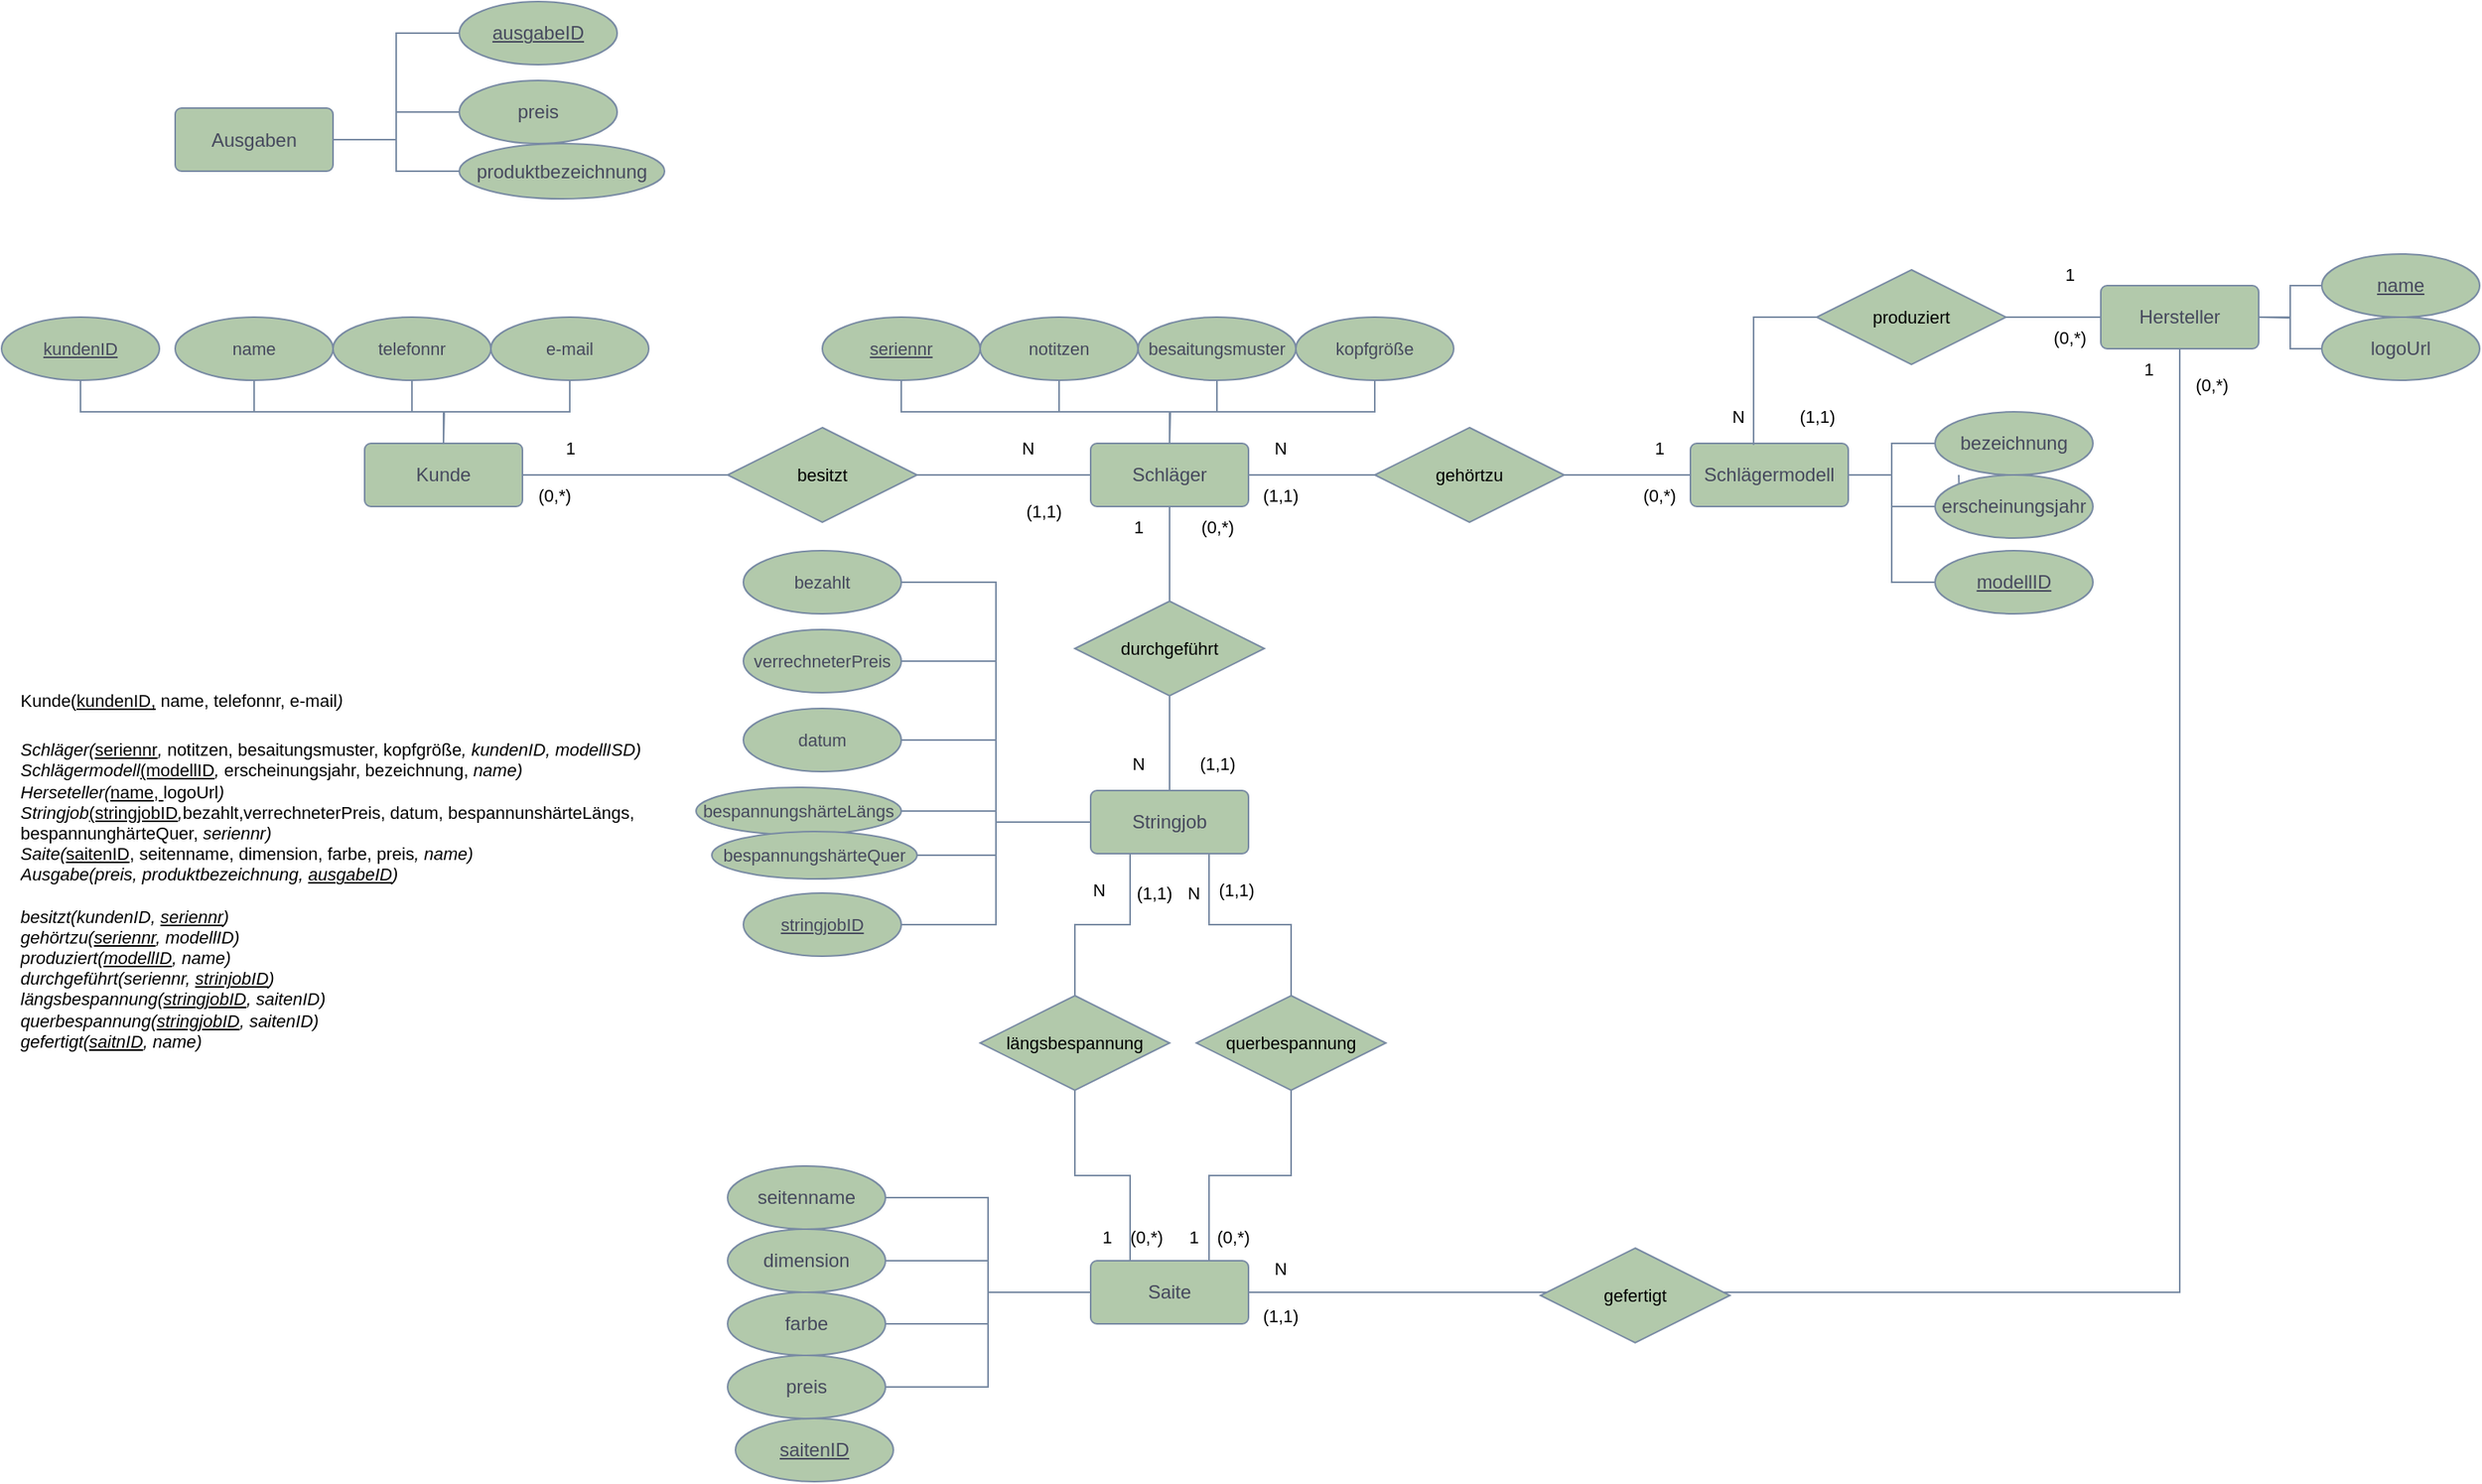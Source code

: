 <mxfile version="26.2.2">
  <diagram name="Seite-1" id="aafXIYsxlkVdfC4wsDc7">
    <mxGraphModel dx="1426" dy="852" grid="1" gridSize="10" guides="1" tooltips="1" connect="1" arrows="1" fold="1" page="1" pageScale="1" pageWidth="827" pageHeight="1169" math="0" shadow="0">
      <root>
        <mxCell id="0" />
        <mxCell id="1" parent="0" />
        <mxCell id="zdzANkUhhBX2ZsK8RlrY-1" value="Stringjob" style="rounded=1;arcSize=10;whiteSpace=wrap;html=1;align=center;labelBackgroundColor=none;fillColor=#B2C9AB;strokeColor=#788AA3;fontColor=#46495D;" parent="1" vertex="1">
          <mxGeometry x="760" y="520" width="100" height="40" as="geometry" />
        </mxCell>
        <mxCell id="zdzANkUhhBX2ZsK8RlrY-2" value="Kunde" style="rounded=1;arcSize=10;whiteSpace=wrap;html=1;align=center;labelBackgroundColor=none;fillColor=#B2C9AB;strokeColor=#788AA3;fontColor=#46495D;" parent="1" vertex="1">
          <mxGeometry x="300" y="300" width="100" height="40" as="geometry" />
        </mxCell>
        <mxCell id="gBH6NXwrJQf2316x2LNd-2" style="edgeStyle=orthogonalEdgeStyle;shape=connector;rounded=0;orthogonalLoop=1;jettySize=auto;html=1;entryX=1;entryY=0.5;entryDx=0;entryDy=0;strokeColor=#788AA3;align=center;verticalAlign=middle;fontFamily=Helvetica;fontSize=11;fontColor=default;labelBackgroundColor=none;startFill=0;endArrow=none;" parent="1" source="gBH6NXwrJQf2316x2LNd-24" target="zdzANkUhhBX2ZsK8RlrY-2" edge="1">
          <mxGeometry relative="1" as="geometry" />
        </mxCell>
        <mxCell id="gBH6NXwrJQf2316x2LNd-3" style="edgeStyle=orthogonalEdgeStyle;shape=connector;rounded=0;orthogonalLoop=1;jettySize=auto;html=1;entryX=0;entryY=0.5;entryDx=0;entryDy=0;strokeColor=#788AA3;align=center;verticalAlign=middle;fontFamily=Helvetica;fontSize=11;fontColor=default;labelBackgroundColor=none;startFill=0;endArrow=none;" parent="1" source="gBH6NXwrJQf2316x2LNd-89" target="zdzANkUhhBX2ZsK8RlrY-4" edge="1">
          <mxGeometry relative="1" as="geometry" />
        </mxCell>
        <mxCell id="zdzANkUhhBX2ZsK8RlrY-3" value="Schläger" style="rounded=1;arcSize=10;whiteSpace=wrap;html=1;align=center;labelBackgroundColor=none;fillColor=#B2C9AB;strokeColor=#788AA3;fontColor=#46495D;" parent="1" vertex="1">
          <mxGeometry x="760" y="300" width="100" height="40" as="geometry" />
        </mxCell>
        <mxCell id="gBH6NXwrJQf2316x2LNd-108" style="edgeStyle=orthogonalEdgeStyle;shape=connector;rounded=0;orthogonalLoop=1;jettySize=auto;html=1;entryX=0.5;entryY=1;entryDx=0;entryDy=0;strokeColor=#788AA3;align=center;verticalAlign=middle;fontFamily=Helvetica;fontSize=11;fontColor=default;labelBackgroundColor=none;startFill=0;endArrow=none;" parent="1" source="zdzANkUhhBX2ZsK8RlrY-6" target="zdzANkUhhBX2ZsK8RlrY-5" edge="1">
          <mxGeometry relative="1" as="geometry" />
        </mxCell>
        <mxCell id="gBH6NXwrJQf2316x2LNd-139" style="edgeStyle=orthogonalEdgeStyle;shape=connector;rounded=0;orthogonalLoop=1;jettySize=auto;html=1;exitX=0.25;exitY=0;exitDx=0;exitDy=0;entryX=0.5;entryY=1;entryDx=0;entryDy=0;strokeColor=#788AA3;align=center;verticalAlign=middle;fontFamily=Helvetica;fontSize=11;fontColor=default;labelBackgroundColor=none;startFill=0;endArrow=none;" parent="1" source="zdzANkUhhBX2ZsK8RlrY-6" target="gBH6NXwrJQf2316x2LNd-136" edge="1">
          <mxGeometry relative="1" as="geometry" />
        </mxCell>
        <mxCell id="gBH6NXwrJQf2316x2LNd-140" style="edgeStyle=orthogonalEdgeStyle;shape=connector;rounded=0;orthogonalLoop=1;jettySize=auto;html=1;exitX=0.75;exitY=0;exitDx=0;exitDy=0;entryX=0.5;entryY=1;entryDx=0;entryDy=0;strokeColor=#788AA3;align=center;verticalAlign=middle;fontFamily=Helvetica;fontSize=11;fontColor=default;labelBackgroundColor=none;startFill=0;endArrow=none;" parent="1" source="zdzANkUhhBX2ZsK8RlrY-6" target="gBH6NXwrJQf2316x2LNd-135" edge="1">
          <mxGeometry relative="1" as="geometry" />
        </mxCell>
        <mxCell id="zdzANkUhhBX2ZsK8RlrY-6" value="Saite" style="rounded=1;arcSize=10;whiteSpace=wrap;html=1;align=center;labelBackgroundColor=none;fillColor=#B2C9AB;strokeColor=#788AA3;fontColor=#46495D;" parent="1" vertex="1">
          <mxGeometry x="760" y="818" width="100" height="40" as="geometry" />
        </mxCell>
        <mxCell id="zdzANkUhhBX2ZsK8RlrY-4" value="Schlägermodell" style="rounded=1;arcSize=10;whiteSpace=wrap;html=1;align=center;labelBackgroundColor=none;fillColor=#B2C9AB;strokeColor=#788AA3;fontColor=#46495D;" parent="1" vertex="1">
          <mxGeometry x="1140" y="300" width="100" height="40" as="geometry" />
        </mxCell>
        <mxCell id="zdzANkUhhBX2ZsK8RlrY-11" value="" style="edgeStyle=orthogonalEdgeStyle;shape=connector;rounded=0;orthogonalLoop=1;jettySize=auto;html=1;entryX=0;entryY=0.5;entryDx=0;entryDy=0;strokeColor=#788AA3;align=center;verticalAlign=middle;fontFamily=Helvetica;fontSize=11;fontColor=default;labelBackgroundColor=none;startFill=0;endArrow=none;exitX=1;exitY=0.5;exitDx=0;exitDy=0;" parent="1" source="gBH6NXwrJQf2316x2LNd-91" target="zdzANkUhhBX2ZsK8RlrY-5" edge="1">
          <mxGeometry relative="1" as="geometry">
            <mxPoint x="1310" y="300" as="sourcePoint" />
            <mxPoint x="1590" y="320" as="targetPoint" />
          </mxGeometry>
        </mxCell>
        <mxCell id="zdzANkUhhBX2ZsK8RlrY-5" value="Hersteller" style="rounded=1;arcSize=10;whiteSpace=wrap;html=1;align=center;labelBackgroundColor=none;fillColor=#B2C9AB;strokeColor=#788AA3;fontColor=#46495D;shape=label;" parent="1" vertex="1">
          <mxGeometry x="1400" y="200" width="100" height="40" as="geometry" />
        </mxCell>
        <mxCell id="gBH6NXwrJQf2316x2LNd-72" style="edgeStyle=orthogonalEdgeStyle;shape=connector;rounded=0;orthogonalLoop=1;jettySize=auto;html=1;entryX=1;entryY=0.5;entryDx=0;entryDy=0;strokeColor=#788AA3;align=center;verticalAlign=middle;fontFamily=Helvetica;fontSize=11;fontColor=default;labelBackgroundColor=none;startFill=0;endArrow=none;" parent="1" source="gBH6NXwrJQf2316x2LNd-6" target="zdzANkUhhBX2ZsK8RlrY-7" edge="1">
          <mxGeometry relative="1" as="geometry" />
        </mxCell>
        <mxCell id="gBH6NXwrJQf2316x2LNd-6" value="preis" style="rounded=1;arcSize=10;whiteSpace=wrap;html=1;align=center;labelBackgroundColor=none;fillColor=#B2C9AB;strokeColor=#788AA3;fontColor=#46495D;shape=ellipse;perimeter=ellipsePerimeter;" parent="1" vertex="1">
          <mxGeometry x="360" y="70" width="100" height="40" as="geometry" />
        </mxCell>
        <mxCell id="gBH6NXwrJQf2316x2LNd-10" style="edgeStyle=orthogonalEdgeStyle;shape=connector;rounded=0;orthogonalLoop=1;jettySize=auto;html=1;entryX=0;entryY=0.5;entryDx=0;entryDy=0;strokeColor=#788AA3;align=center;verticalAlign=middle;fontFamily=Helvetica;fontSize=11;fontColor=default;labelBackgroundColor=none;startFill=0;endArrow=none;" parent="1" source="gBH6NXwrJQf2316x2LNd-8" target="zdzANkUhhBX2ZsK8RlrY-1" edge="1">
          <mxGeometry relative="1" as="geometry" />
        </mxCell>
        <mxCell id="gBH6NXwrJQf2316x2LNd-8" value="datum" style="ellipse;whiteSpace=wrap;html=1;align=center;fontFamily=Helvetica;fontSize=11;fontColor=#46495D;labelBackgroundColor=none;fillColor=#B2C9AB;strokeColor=#788AA3;" parent="1" vertex="1">
          <mxGeometry x="540" y="468" width="100" height="40" as="geometry" />
        </mxCell>
        <mxCell id="gBH6NXwrJQf2316x2LNd-75" style="edgeStyle=orthogonalEdgeStyle;shape=connector;rounded=0;orthogonalLoop=1;jettySize=auto;html=1;entryX=0;entryY=0.5;entryDx=0;entryDy=0;strokeColor=#788AA3;align=center;verticalAlign=middle;fontFamily=Helvetica;fontSize=11;fontColor=default;labelBackgroundColor=none;startFill=0;endArrow=none;" parent="1" source="gBH6NXwrJQf2316x2LNd-9" target="zdzANkUhhBX2ZsK8RlrY-1" edge="1">
          <mxGeometry relative="1" as="geometry" />
        </mxCell>
        <mxCell id="gBH6NXwrJQf2316x2LNd-9" value="bezahlt" style="ellipse;whiteSpace=wrap;html=1;align=center;fontFamily=Helvetica;fontSize=11;fontColor=#46495D;labelBackgroundColor=none;fillColor=#B2C9AB;strokeColor=#788AA3;" parent="1" vertex="1">
          <mxGeometry x="540" y="368" width="100" height="40" as="geometry" />
        </mxCell>
        <mxCell id="gBH6NXwrJQf2316x2LNd-16" style="edgeStyle=orthogonalEdgeStyle;shape=connector;rounded=0;orthogonalLoop=1;jettySize=auto;html=1;strokeColor=#788AA3;align=center;verticalAlign=middle;fontFamily=Helvetica;fontSize=11;fontColor=default;labelBackgroundColor=none;startFill=0;endArrow=none;exitX=0.5;exitY=1;exitDx=0;exitDy=0;" parent="1" source="gBH6NXwrJQf2316x2LNd-14" target="zdzANkUhhBX2ZsK8RlrY-2" edge="1">
          <mxGeometry relative="1" as="geometry" />
        </mxCell>
        <mxCell id="gBH6NXwrJQf2316x2LNd-14" value="name" style="ellipse;whiteSpace=wrap;html=1;align=center;fontFamily=Helvetica;fontSize=11;fontColor=#46495D;labelBackgroundColor=none;fillColor=#B2C9AB;strokeColor=#788AA3;" parent="1" vertex="1">
          <mxGeometry x="180" y="220" width="100" height="40" as="geometry" />
        </mxCell>
        <mxCell id="gBH6NXwrJQf2316x2LNd-20" style="edgeStyle=orthogonalEdgeStyle;shape=connector;rounded=0;orthogonalLoop=1;jettySize=auto;html=1;strokeColor=#788AA3;align=center;verticalAlign=middle;fontFamily=Helvetica;fontSize=11;fontColor=default;labelBackgroundColor=none;startFill=0;endArrow=none;" parent="1" source="gBH6NXwrJQf2316x2LNd-17" edge="1">
          <mxGeometry relative="1" as="geometry">
            <mxPoint x="350" y="300" as="targetPoint" />
          </mxGeometry>
        </mxCell>
        <mxCell id="gBH6NXwrJQf2316x2LNd-17" value="telefonnr" style="ellipse;whiteSpace=wrap;html=1;align=center;fontFamily=Helvetica;fontSize=11;fontColor=#46495D;labelBackgroundColor=none;fillColor=#B2C9AB;strokeColor=#788AA3;" parent="1" vertex="1">
          <mxGeometry x="280" y="220" width="100" height="40" as="geometry" />
        </mxCell>
        <mxCell id="gBH6NXwrJQf2316x2LNd-27" style="edgeStyle=orthogonalEdgeStyle;shape=connector;rounded=0;orthogonalLoop=1;jettySize=auto;html=1;entryX=0.5;entryY=0;entryDx=0;entryDy=0;strokeColor=#788AA3;align=center;verticalAlign=middle;fontFamily=Helvetica;fontSize=11;fontColor=default;labelBackgroundColor=none;startFill=0;endArrow=none;" parent="1" source="gBH6NXwrJQf2316x2LNd-18" target="zdzANkUhhBX2ZsK8RlrY-2" edge="1">
          <mxGeometry relative="1" as="geometry" />
        </mxCell>
        <mxCell id="gBH6NXwrJQf2316x2LNd-18" value="e-mail" style="ellipse;whiteSpace=wrap;html=1;align=center;fontFamily=Helvetica;fontSize=11;fontColor=#46495D;labelBackgroundColor=none;fillColor=#B2C9AB;strokeColor=#788AA3;" parent="1" vertex="1">
          <mxGeometry x="380" y="220" width="100" height="40" as="geometry" />
        </mxCell>
        <mxCell id="gBH6NXwrJQf2316x2LNd-26" value="" style="edgeStyle=orthogonalEdgeStyle;shape=connector;rounded=0;orthogonalLoop=1;jettySize=auto;html=1;entryX=1;entryY=0.5;entryDx=0;entryDy=0;strokeColor=#788AA3;align=center;verticalAlign=middle;fontFamily=Helvetica;fontSize=11;fontColor=default;labelBackgroundColor=none;startFill=0;endArrow=none;" parent="1" source="zdzANkUhhBX2ZsK8RlrY-3" target="gBH6NXwrJQf2316x2LNd-24" edge="1">
          <mxGeometry relative="1" as="geometry">
            <mxPoint x="900" y="320" as="sourcePoint" />
            <mxPoint x="400" y="320" as="targetPoint" />
          </mxGeometry>
        </mxCell>
        <mxCell id="gBH6NXwrJQf2316x2LNd-24" value="besitzt" style="shape=rhombus;perimeter=rhombusPerimeter;whiteSpace=wrap;html=1;align=center;strokeColor=#788AA3;fontFamily=Helvetica;fontSize=11;fontColor=default;labelBackgroundColor=none;fillColor=#B2C9AB;" parent="1" vertex="1">
          <mxGeometry x="530" y="290" width="120" height="60" as="geometry" />
        </mxCell>
        <mxCell id="gBH6NXwrJQf2316x2LNd-32" style="edgeStyle=orthogonalEdgeStyle;shape=connector;rounded=0;orthogonalLoop=1;jettySize=auto;html=1;entryX=0.5;entryY=0;entryDx=0;entryDy=0;strokeColor=#788AA3;align=center;verticalAlign=middle;fontFamily=Helvetica;fontSize=11;fontColor=default;labelBackgroundColor=none;startFill=0;endArrow=none;" parent="1" source="gBH6NXwrJQf2316x2LNd-28" target="zdzANkUhhBX2ZsK8RlrY-3" edge="1">
          <mxGeometry relative="1" as="geometry">
            <Array as="points">
              <mxPoint x="640" y="280" />
              <mxPoint x="810" y="280" />
            </Array>
          </mxGeometry>
        </mxCell>
        <mxCell id="gBH6NXwrJQf2316x2LNd-28" value="&lt;u&gt;seriennr&lt;/u&gt;" style="ellipse;whiteSpace=wrap;html=1;align=center;fontFamily=Helvetica;fontSize=11;fontColor=#46495D;labelBackgroundColor=none;fillColor=#B2C9AB;strokeColor=#788AA3;" parent="1" vertex="1">
          <mxGeometry x="590" y="220" width="100" height="40" as="geometry" />
        </mxCell>
        <mxCell id="gBH6NXwrJQf2316x2LNd-33" style="edgeStyle=orthogonalEdgeStyle;shape=connector;rounded=0;orthogonalLoop=1;jettySize=auto;html=1;exitX=0.5;exitY=1;exitDx=0;exitDy=0;entryX=0.5;entryY=0;entryDx=0;entryDy=0;strokeColor=#788AA3;align=center;verticalAlign=middle;fontFamily=Helvetica;fontSize=11;fontColor=default;labelBackgroundColor=none;startFill=0;endArrow=none;" parent="1" source="gBH6NXwrJQf2316x2LNd-29" target="zdzANkUhhBX2ZsK8RlrY-3" edge="1">
          <mxGeometry relative="1" as="geometry" />
        </mxCell>
        <mxCell id="gBH6NXwrJQf2316x2LNd-29" value="notitzen" style="ellipse;whiteSpace=wrap;html=1;align=center;fontFamily=Helvetica;fontSize=11;fontColor=#46495D;labelBackgroundColor=none;fillColor=#B2C9AB;strokeColor=#788AA3;" parent="1" vertex="1">
          <mxGeometry x="690" y="220" width="100" height="40" as="geometry" />
        </mxCell>
        <mxCell id="gBH6NXwrJQf2316x2LNd-34" style="edgeStyle=orthogonalEdgeStyle;shape=connector;rounded=0;orthogonalLoop=1;jettySize=auto;html=1;strokeColor=#788AA3;align=center;verticalAlign=middle;fontFamily=Helvetica;fontSize=11;fontColor=default;labelBackgroundColor=none;startFill=0;endArrow=none;" parent="1" source="gBH6NXwrJQf2316x2LNd-30" edge="1">
          <mxGeometry relative="1" as="geometry">
            <mxPoint x="810" y="300" as="targetPoint" />
          </mxGeometry>
        </mxCell>
        <mxCell id="gBH6NXwrJQf2316x2LNd-30" value="besaitungsmuster" style="ellipse;whiteSpace=wrap;html=1;align=center;fontFamily=Helvetica;fontSize=11;fontColor=#46495D;labelBackgroundColor=none;fillColor=#B2C9AB;strokeColor=#788AA3;" parent="1" vertex="1">
          <mxGeometry x="790" y="220" width="100" height="40" as="geometry" />
        </mxCell>
        <mxCell id="gBH6NXwrJQf2316x2LNd-35" style="edgeStyle=orthogonalEdgeStyle;shape=connector;rounded=0;orthogonalLoop=1;jettySize=auto;html=1;entryX=0.5;entryY=0;entryDx=0;entryDy=0;strokeColor=#788AA3;align=center;verticalAlign=middle;fontFamily=Helvetica;fontSize=11;fontColor=default;labelBackgroundColor=none;startFill=0;endArrow=none;" parent="1" source="gBH6NXwrJQf2316x2LNd-31" target="zdzANkUhhBX2ZsK8RlrY-3" edge="1">
          <mxGeometry relative="1" as="geometry">
            <Array as="points">
              <mxPoint x="940" y="280" />
              <mxPoint x="810" y="280" />
            </Array>
          </mxGeometry>
        </mxCell>
        <mxCell id="gBH6NXwrJQf2316x2LNd-31" value="kopfgröße" style="ellipse;whiteSpace=wrap;html=1;align=center;fontFamily=Helvetica;fontSize=11;fontColor=#46495D;labelBackgroundColor=none;fillColor=#B2C9AB;strokeColor=#788AA3;" parent="1" vertex="1">
          <mxGeometry x="890" y="220" width="100" height="40" as="geometry" />
        </mxCell>
        <mxCell id="gBH6NXwrJQf2316x2LNd-40" style="edgeStyle=orthogonalEdgeStyle;shape=connector;rounded=0;orthogonalLoop=1;jettySize=auto;html=1;strokeColor=#788AA3;align=center;verticalAlign=middle;fontFamily=Helvetica;fontSize=11;fontColor=default;labelBackgroundColor=none;startFill=0;endArrow=none;" parent="1" source="gBH6NXwrJQf2316x2LNd-37" edge="1">
          <mxGeometry relative="1" as="geometry">
            <mxPoint x="1310" y="320" as="targetPoint" />
          </mxGeometry>
        </mxCell>
        <mxCell id="gBH6NXwrJQf2316x2LNd-37" value="bezeichnung" style="rounded=1;arcSize=10;whiteSpace=wrap;html=1;align=center;labelBackgroundColor=none;fillColor=#B2C9AB;strokeColor=#788AA3;fontColor=#46495D;shape=ellipse;perimeter=ellipsePerimeter;" parent="1" vertex="1">
          <mxGeometry x="1295" y="280" width="100" height="40" as="geometry" />
        </mxCell>
        <mxCell id="gBH6NXwrJQf2316x2LNd-39" style="edgeStyle=orthogonalEdgeStyle;shape=connector;rounded=0;orthogonalLoop=1;jettySize=auto;html=1;entryX=0;entryY=0.5;entryDx=0;entryDy=0;strokeColor=#788AA3;align=center;verticalAlign=middle;fontFamily=Helvetica;fontSize=11;fontColor=default;labelBackgroundColor=none;startFill=0;endArrow=none;exitX=1;exitY=0.5;exitDx=0;exitDy=0;" parent="1" source="zdzANkUhhBX2ZsK8RlrY-4" target="gBH6NXwrJQf2316x2LNd-37" edge="1">
          <mxGeometry relative="1" as="geometry">
            <mxPoint x="1310" y="320" as="targetPoint" />
          </mxGeometry>
        </mxCell>
        <mxCell id="gBH6NXwrJQf2316x2LNd-87" style="edgeStyle=orthogonalEdgeStyle;shape=connector;rounded=0;orthogonalLoop=1;jettySize=auto;html=1;entryX=1;entryY=0.5;entryDx=0;entryDy=0;strokeColor=#788AA3;align=center;verticalAlign=middle;fontFamily=Helvetica;fontSize=11;fontColor=default;labelBackgroundColor=none;startFill=0;endArrow=none;" parent="1" source="gBH6NXwrJQf2316x2LNd-38" target="zdzANkUhhBX2ZsK8RlrY-4" edge="1">
          <mxGeometry relative="1" as="geometry" />
        </mxCell>
        <mxCell id="gBH6NXwrJQf2316x2LNd-38" value="erscheinungsjahr" style="rounded=1;arcSize=10;whiteSpace=wrap;html=1;align=center;labelBackgroundColor=none;fillColor=#B2C9AB;strokeColor=#788AA3;fontColor=#46495D;shape=ellipse;perimeter=ellipsePerimeter;" parent="1" vertex="1">
          <mxGeometry x="1295" y="320" width="100" height="40" as="geometry" />
        </mxCell>
        <mxCell id="gBH6NXwrJQf2316x2LNd-43" style="edgeStyle=orthogonalEdgeStyle;shape=connector;rounded=0;orthogonalLoop=1;jettySize=auto;html=1;entryX=1;entryY=0.5;entryDx=0;entryDy=0;strokeColor=#788AA3;align=center;verticalAlign=middle;fontFamily=Helvetica;fontSize=11;fontColor=default;labelBackgroundColor=none;startFill=0;endArrow=none;" parent="1" source="gBH6NXwrJQf2316x2LNd-41" target="zdzANkUhhBX2ZsK8RlrY-5" edge="1">
          <mxGeometry relative="1" as="geometry" />
        </mxCell>
        <mxCell id="gBH6NXwrJQf2316x2LNd-41" value="&lt;u&gt;name&lt;/u&gt;" style="rounded=1;arcSize=10;whiteSpace=wrap;html=1;align=center;labelBackgroundColor=none;fillColor=#B2C9AB;strokeColor=#788AA3;fontColor=#46495D;shape=ellipse;perimeter=ellipsePerimeter;" parent="1" vertex="1">
          <mxGeometry x="1540" y="180" width="100" height="40" as="geometry" />
        </mxCell>
        <mxCell id="gBH6NXwrJQf2316x2LNd-44" style="edgeStyle=orthogonalEdgeStyle;shape=connector;rounded=0;orthogonalLoop=1;jettySize=auto;html=1;strokeColor=#788AA3;align=center;verticalAlign=middle;fontFamily=Helvetica;fontSize=11;fontColor=default;labelBackgroundColor=none;startFill=0;endArrow=none;" parent="1" source="gBH6NXwrJQf2316x2LNd-42" edge="1">
          <mxGeometry relative="1" as="geometry">
            <mxPoint x="1500" y="220" as="targetPoint" />
          </mxGeometry>
        </mxCell>
        <mxCell id="gBH6NXwrJQf2316x2LNd-42" value="logoUrl" style="rounded=1;arcSize=10;whiteSpace=wrap;html=1;align=center;labelBackgroundColor=none;fillColor=#B2C9AB;strokeColor=#788AA3;fontColor=#46495D;shape=ellipse;perimeter=ellipsePerimeter;" parent="1" vertex="1">
          <mxGeometry x="1540" y="220" width="100" height="40" as="geometry" />
        </mxCell>
        <mxCell id="gBH6NXwrJQf2316x2LNd-148" style="edgeStyle=orthogonalEdgeStyle;shape=connector;rounded=0;orthogonalLoop=1;jettySize=auto;html=1;entryX=0;entryY=0.5;entryDx=0;entryDy=0;strokeColor=#788AA3;align=center;verticalAlign=middle;fontFamily=Helvetica;fontSize=11;fontColor=default;labelBackgroundColor=none;startFill=0;endArrow=none;" parent="1" source="gBH6NXwrJQf2316x2LNd-47" target="zdzANkUhhBX2ZsK8RlrY-6" edge="1">
          <mxGeometry relative="1" as="geometry" />
        </mxCell>
        <mxCell id="gBH6NXwrJQf2316x2LNd-47" value="seitenname" style="rounded=1;arcSize=10;whiteSpace=wrap;html=1;align=center;labelBackgroundColor=none;fillColor=#B2C9AB;strokeColor=#788AA3;fontColor=#46495D;shape=ellipse;perimeter=ellipsePerimeter;" parent="1" vertex="1">
          <mxGeometry x="530" y="758" width="100" height="40" as="geometry" />
        </mxCell>
        <mxCell id="gBH6NXwrJQf2316x2LNd-149" style="edgeStyle=orthogonalEdgeStyle;shape=connector;rounded=0;orthogonalLoop=1;jettySize=auto;html=1;entryX=0;entryY=0.5;entryDx=0;entryDy=0;strokeColor=#788AA3;align=center;verticalAlign=middle;fontFamily=Helvetica;fontSize=11;fontColor=default;labelBackgroundColor=none;startFill=0;endArrow=none;" parent="1" source="gBH6NXwrJQf2316x2LNd-48" target="zdzANkUhhBX2ZsK8RlrY-6" edge="1">
          <mxGeometry relative="1" as="geometry" />
        </mxCell>
        <mxCell id="gBH6NXwrJQf2316x2LNd-48" value="dimension" style="rounded=1;arcSize=10;whiteSpace=wrap;html=1;align=center;labelBackgroundColor=none;fillColor=#B2C9AB;strokeColor=#788AA3;fontColor=#46495D;shape=ellipse;perimeter=ellipsePerimeter;" parent="1" vertex="1">
          <mxGeometry x="530" y="798" width="100" height="40" as="geometry" />
        </mxCell>
        <mxCell id="gBH6NXwrJQf2316x2LNd-150" style="edgeStyle=orthogonalEdgeStyle;shape=connector;rounded=0;orthogonalLoop=1;jettySize=auto;html=1;entryX=0;entryY=0.5;entryDx=0;entryDy=0;strokeColor=#788AA3;align=center;verticalAlign=middle;fontFamily=Helvetica;fontSize=11;fontColor=default;labelBackgroundColor=none;startFill=0;endArrow=none;" parent="1" source="gBH6NXwrJQf2316x2LNd-49" target="zdzANkUhhBX2ZsK8RlrY-6" edge="1">
          <mxGeometry relative="1" as="geometry" />
        </mxCell>
        <mxCell id="gBH6NXwrJQf2316x2LNd-49" value="farbe" style="rounded=1;arcSize=10;whiteSpace=wrap;html=1;align=center;labelBackgroundColor=none;fillColor=#B2C9AB;strokeColor=#788AA3;fontColor=#46495D;shape=ellipse;perimeter=ellipsePerimeter;" parent="1" vertex="1">
          <mxGeometry x="530" y="838" width="100" height="40" as="geometry" />
        </mxCell>
        <mxCell id="gBH6NXwrJQf2316x2LNd-151" style="edgeStyle=orthogonalEdgeStyle;shape=connector;rounded=0;orthogonalLoop=1;jettySize=auto;html=1;entryX=0;entryY=0.5;entryDx=0;entryDy=0;strokeColor=#788AA3;align=center;verticalAlign=middle;fontFamily=Helvetica;fontSize=11;fontColor=default;labelBackgroundColor=none;startFill=0;endArrow=none;" parent="1" source="gBH6NXwrJQf2316x2LNd-50" target="zdzANkUhhBX2ZsK8RlrY-6" edge="1">
          <mxGeometry relative="1" as="geometry" />
        </mxCell>
        <mxCell id="gBH6NXwrJQf2316x2LNd-50" value="preis" style="rounded=1;arcSize=10;whiteSpace=wrap;html=1;align=center;labelBackgroundColor=none;fillColor=#B2C9AB;strokeColor=#788AA3;fontColor=#46495D;shape=ellipse;perimeter=ellipsePerimeter;" parent="1" vertex="1">
          <mxGeometry x="530" y="878" width="100" height="40" as="geometry" />
        </mxCell>
        <mxCell id="gBH6NXwrJQf2316x2LNd-59" style="edgeStyle=orthogonalEdgeStyle;shape=connector;rounded=0;orthogonalLoop=1;jettySize=auto;html=1;entryX=0.5;entryY=1;entryDx=0;entryDy=0;strokeColor=#788AA3;align=center;verticalAlign=middle;fontFamily=Helvetica;fontSize=11;fontColor=default;labelBackgroundColor=none;startFill=0;endArrow=none;exitX=0.5;exitY=0;exitDx=0;exitDy=0;" parent="1" source="gBH6NXwrJQf2316x2LNd-133" target="zdzANkUhhBX2ZsK8RlrY-3" edge="1">
          <mxGeometry relative="1" as="geometry">
            <mxPoint x="810" y="390" as="sourcePoint" />
          </mxGeometry>
        </mxCell>
        <mxCell id="zdzANkUhhBX2ZsK8RlrY-7" value="Ausgaben" style="rounded=1;arcSize=10;whiteSpace=wrap;html=1;align=center;labelBackgroundColor=none;fillColor=#B2C9AB;strokeColor=#788AA3;fontColor=#46495D;" parent="1" vertex="1">
          <mxGeometry x="180" y="87.5" width="100" height="40" as="geometry" />
        </mxCell>
        <mxCell id="gBH6NXwrJQf2316x2LNd-70" style="edgeStyle=orthogonalEdgeStyle;shape=connector;rounded=0;orthogonalLoop=1;jettySize=auto;html=1;entryX=0;entryY=0.5;entryDx=0;entryDy=0;strokeColor=#788AA3;align=center;verticalAlign=middle;fontFamily=Helvetica;fontSize=11;fontColor=default;labelBackgroundColor=none;startFill=0;endArrow=none;" parent="1" source="gBH6NXwrJQf2316x2LNd-69" target="zdzANkUhhBX2ZsK8RlrY-1" edge="1">
          <mxGeometry relative="1" as="geometry" />
        </mxCell>
        <mxCell id="gBH6NXwrJQf2316x2LNd-69" value="verrechneterPreis" style="ellipse;whiteSpace=wrap;html=1;align=center;fontFamily=Helvetica;fontSize=11;fontColor=#46495D;labelBackgroundColor=none;fillColor=#B2C9AB;strokeColor=#788AA3;" parent="1" vertex="1">
          <mxGeometry x="540" y="418" width="100" height="40" as="geometry" />
        </mxCell>
        <mxCell id="gBH6NXwrJQf2316x2LNd-74" style="edgeStyle=orthogonalEdgeStyle;shape=connector;rounded=0;orthogonalLoop=1;jettySize=auto;html=1;entryX=1;entryY=0.5;entryDx=0;entryDy=0;strokeColor=#788AA3;align=center;verticalAlign=middle;fontFamily=Helvetica;fontSize=11;fontColor=default;labelBackgroundColor=none;startFill=0;endArrow=none;" parent="1" source="gBH6NXwrJQf2316x2LNd-71" target="zdzANkUhhBX2ZsK8RlrY-7" edge="1">
          <mxGeometry relative="1" as="geometry" />
        </mxCell>
        <mxCell id="gBH6NXwrJQf2316x2LNd-71" value="produktbezeichnung" style="rounded=1;arcSize=10;whiteSpace=wrap;html=1;align=center;labelBackgroundColor=none;fillColor=#B2C9AB;strokeColor=#788AA3;fontColor=#46495D;shape=ellipse;perimeter=ellipsePerimeter;" parent="1" vertex="1">
          <mxGeometry x="360" y="110" width="130" height="35" as="geometry" />
        </mxCell>
        <mxCell id="gBH6NXwrJQf2316x2LNd-88" value="" style="edgeStyle=orthogonalEdgeStyle;shape=connector;rounded=0;orthogonalLoop=1;jettySize=auto;html=1;entryX=0;entryY=0.5;entryDx=0;entryDy=0;strokeColor=#788AA3;align=center;verticalAlign=middle;fontFamily=Helvetica;fontSize=11;fontColor=default;labelBackgroundColor=none;startFill=0;endArrow=none;" parent="1" source="zdzANkUhhBX2ZsK8RlrY-3" target="gBH6NXwrJQf2316x2LNd-89" edge="1">
          <mxGeometry relative="1" as="geometry">
            <mxPoint x="860" y="320" as="sourcePoint" />
            <mxPoint x="1040" y="320" as="targetPoint" />
          </mxGeometry>
        </mxCell>
        <mxCell id="gBH6NXwrJQf2316x2LNd-89" value="gehörtzu" style="shape=rhombus;perimeter=rhombusPerimeter;whiteSpace=wrap;html=1;align=center;strokeColor=#788AA3;fontFamily=Helvetica;fontSize=11;fontColor=default;labelBackgroundColor=none;fillColor=#B2C9AB;" parent="1" vertex="1">
          <mxGeometry x="940" y="290" width="120" height="60" as="geometry" />
        </mxCell>
        <mxCell id="gBH6NXwrJQf2316x2LNd-90" value="" style="edgeStyle=orthogonalEdgeStyle;shape=connector;rounded=0;orthogonalLoop=1;jettySize=auto;html=1;entryX=0;entryY=0.5;entryDx=0;entryDy=0;strokeColor=#788AA3;align=center;verticalAlign=middle;fontFamily=Helvetica;fontSize=11;fontColor=default;labelBackgroundColor=none;startFill=0;endArrow=none;exitX=0.4;exitY=0.025;exitDx=0;exitDy=0;exitPerimeter=0;" parent="1" source="zdzANkUhhBX2ZsK8RlrY-4" target="gBH6NXwrJQf2316x2LNd-91" edge="1">
          <mxGeometry relative="1" as="geometry">
            <mxPoint x="1180" y="301" as="sourcePoint" />
            <mxPoint x="1400" y="220" as="targetPoint" />
          </mxGeometry>
        </mxCell>
        <mxCell id="gBH6NXwrJQf2316x2LNd-91" value="produziert" style="shape=rhombus;perimeter=rhombusPerimeter;whiteSpace=wrap;html=1;align=center;strokeColor=#788AA3;fontFamily=Helvetica;fontSize=11;fontColor=default;labelBackgroundColor=none;fillColor=#B2C9AB;" parent="1" vertex="1">
          <mxGeometry x="1220" y="190" width="120" height="60" as="geometry" />
        </mxCell>
        <mxCell id="gBH6NXwrJQf2316x2LNd-94" value="1" style="text;html=1;align=center;verticalAlign=middle;resizable=0;points=[];autosize=1;strokeColor=none;fillColor=none;fontFamily=Helvetica;fontSize=11;fontColor=default;labelBackgroundColor=none;" parent="1" vertex="1">
          <mxGeometry x="1365" y="178" width="30" height="30" as="geometry" />
        </mxCell>
        <mxCell id="gBH6NXwrJQf2316x2LNd-103" value="(0,*)" style="text;html=1;align=center;verticalAlign=middle;resizable=0;points=[];autosize=1;strokeColor=none;fillColor=none;fontFamily=Helvetica;fontSize=11;fontColor=default;labelBackgroundColor=none;" parent="1" vertex="1">
          <mxGeometry x="1360" y="218" width="40" height="30" as="geometry" />
        </mxCell>
        <mxCell id="gBH6NXwrJQf2316x2LNd-109" value="gefertigt" style="shape=rhombus;perimeter=rhombusPerimeter;whiteSpace=wrap;html=1;align=center;strokeColor=#788AA3;fontFamily=Helvetica;fontSize=11;fontColor=default;labelBackgroundColor=none;fillColor=#B2C9AB;" parent="1" vertex="1">
          <mxGeometry x="1045" y="810" width="120" height="60" as="geometry" />
        </mxCell>
        <mxCell id="gBH6NXwrJQf2316x2LNd-111" value="1" style="text;html=1;align=center;verticalAlign=middle;resizable=0;points=[];autosize=1;strokeColor=none;fillColor=none;fontFamily=Helvetica;fontSize=11;fontColor=default;labelBackgroundColor=none;" parent="1" vertex="1">
          <mxGeometry x="1415" y="238" width="30" height="30" as="geometry" />
        </mxCell>
        <mxCell id="gBH6NXwrJQf2316x2LNd-134" value="" style="edgeStyle=orthogonalEdgeStyle;shape=connector;rounded=0;orthogonalLoop=1;jettySize=auto;html=1;entryX=0.5;entryY=1;entryDx=0;entryDy=0;strokeColor=#788AA3;align=center;verticalAlign=middle;fontFamily=Helvetica;fontSize=11;fontColor=default;labelBackgroundColor=none;startFill=0;endArrow=none;exitX=0.5;exitY=0;exitDx=0;exitDy=0;" parent="1" source="zdzANkUhhBX2ZsK8RlrY-1" target="gBH6NXwrJQf2316x2LNd-133" edge="1">
          <mxGeometry relative="1" as="geometry">
            <mxPoint x="810" y="520" as="sourcePoint" />
            <mxPoint x="810" y="340" as="targetPoint" />
          </mxGeometry>
        </mxCell>
        <mxCell id="gBH6NXwrJQf2316x2LNd-133" value="durchgeführt" style="shape=rhombus;perimeter=rhombusPerimeter;whiteSpace=wrap;html=1;align=center;strokeColor=#788AA3;fontFamily=Helvetica;fontSize=11;fontColor=default;labelBackgroundColor=none;fillColor=#B2C9AB;" parent="1" vertex="1">
          <mxGeometry x="750" y="400" width="120" height="60" as="geometry" />
        </mxCell>
        <mxCell id="gBH6NXwrJQf2316x2LNd-138" style="edgeStyle=orthogonalEdgeStyle;shape=connector;rounded=0;orthogonalLoop=1;jettySize=auto;html=1;entryX=0.75;entryY=1;entryDx=0;entryDy=0;strokeColor=#788AA3;align=center;verticalAlign=middle;fontFamily=Helvetica;fontSize=11;fontColor=default;labelBackgroundColor=none;startFill=0;endArrow=none;exitX=0.5;exitY=0;exitDx=0;exitDy=0;" parent="1" source="gBH6NXwrJQf2316x2LNd-135" target="zdzANkUhhBX2ZsK8RlrY-1" edge="1">
          <mxGeometry relative="1" as="geometry" />
        </mxCell>
        <mxCell id="gBH6NXwrJQf2316x2LNd-135" value="querbespannung" style="shape=rhombus;perimeter=rhombusPerimeter;whiteSpace=wrap;html=1;align=center;strokeColor=#788AA3;fontFamily=Helvetica;fontSize=11;fontColor=default;labelBackgroundColor=none;fillColor=#B2C9AB;" parent="1" vertex="1">
          <mxGeometry x="827" y="650" width="120" height="60" as="geometry" />
        </mxCell>
        <mxCell id="gBH6NXwrJQf2316x2LNd-137" style="edgeStyle=orthogonalEdgeStyle;shape=connector;rounded=0;orthogonalLoop=1;jettySize=auto;html=1;entryX=0.25;entryY=1;entryDx=0;entryDy=0;strokeColor=#788AA3;align=center;verticalAlign=middle;fontFamily=Helvetica;fontSize=11;fontColor=default;labelBackgroundColor=none;startFill=0;endArrow=none;" parent="1" source="gBH6NXwrJQf2316x2LNd-136" target="zdzANkUhhBX2ZsK8RlrY-1" edge="1">
          <mxGeometry relative="1" as="geometry" />
        </mxCell>
        <mxCell id="gBH6NXwrJQf2316x2LNd-136" value="längsbespannung" style="shape=rhombus;perimeter=rhombusPerimeter;whiteSpace=wrap;html=1;align=center;strokeColor=#788AA3;fontFamily=Helvetica;fontSize=11;fontColor=default;labelBackgroundColor=none;fillColor=#B2C9AB;" parent="1" vertex="1">
          <mxGeometry x="690" y="650" width="120" height="60" as="geometry" />
        </mxCell>
        <mxCell id="gBH6NXwrJQf2316x2LNd-141" value="N" style="text;html=1;align=center;verticalAlign=middle;resizable=0;points=[];autosize=1;strokeColor=none;fillColor=none;fontFamily=Helvetica;fontSize=11;fontColor=default;labelBackgroundColor=none;" parent="1" vertex="1">
          <mxGeometry x="705" y="288" width="30" height="30" as="geometry" />
        </mxCell>
        <mxCell id="gBH6NXwrJQf2316x2LNd-142" value="1" style="text;html=1;align=center;verticalAlign=middle;resizable=0;points=[];autosize=1;strokeColor=none;fillColor=none;fontFamily=Helvetica;fontSize=11;fontColor=default;labelBackgroundColor=none;" parent="1" vertex="1">
          <mxGeometry x="415" y="288" width="30" height="30" as="geometry" />
        </mxCell>
        <mxCell id="gBH6NXwrJQf2316x2LNd-143" value="1" style="text;html=1;align=center;verticalAlign=middle;resizable=0;points=[];autosize=1;strokeColor=none;fillColor=none;fontFamily=Helvetica;fontSize=11;fontColor=default;labelBackgroundColor=none;" parent="1" vertex="1">
          <mxGeometry x="1105" y="288" width="30" height="30" as="geometry" />
        </mxCell>
        <mxCell id="gBH6NXwrJQf2316x2LNd-144" value="N" style="text;html=1;align=center;verticalAlign=middle;resizable=0;points=[];autosize=1;strokeColor=none;fillColor=none;fontFamily=Helvetica;fontSize=11;fontColor=default;labelBackgroundColor=none;" parent="1" vertex="1">
          <mxGeometry x="865" y="288" width="30" height="30" as="geometry" />
        </mxCell>
        <mxCell id="gBH6NXwrJQf2316x2LNd-145" value="N" style="text;html=1;align=center;verticalAlign=middle;resizable=0;points=[];autosize=1;strokeColor=none;fillColor=none;fontFamily=Helvetica;fontSize=11;fontColor=default;labelBackgroundColor=none;" parent="1" vertex="1">
          <mxGeometry x="1155" y="268" width="30" height="30" as="geometry" />
        </mxCell>
        <mxCell id="gBH6NXwrJQf2316x2LNd-146" value="N" style="text;html=1;align=center;verticalAlign=middle;resizable=0;points=[];autosize=1;strokeColor=none;fillColor=none;fontFamily=Helvetica;fontSize=11;fontColor=default;labelBackgroundColor=none;" parent="1" vertex="1">
          <mxGeometry x="775" y="488" width="30" height="30" as="geometry" />
        </mxCell>
        <mxCell id="gBH6NXwrJQf2316x2LNd-147" value="1" style="text;html=1;align=center;verticalAlign=middle;resizable=0;points=[];autosize=1;strokeColor=none;fillColor=none;fontFamily=Helvetica;fontSize=11;fontColor=default;labelBackgroundColor=none;" parent="1" vertex="1">
          <mxGeometry x="775" y="338" width="30" height="30" as="geometry" />
        </mxCell>
        <mxCell id="gBH6NXwrJQf2316x2LNd-152" value="1" style="text;html=1;align=center;verticalAlign=middle;resizable=0;points=[];autosize=1;strokeColor=none;fillColor=none;fontFamily=Helvetica;fontSize=11;fontColor=default;labelBackgroundColor=none;" parent="1" vertex="1">
          <mxGeometry x="755" y="788" width="30" height="30" as="geometry" />
        </mxCell>
        <mxCell id="gBH6NXwrJQf2316x2LNd-153" value="N" style="text;html=1;align=center;verticalAlign=middle;resizable=0;points=[];autosize=1;strokeColor=none;fillColor=none;fontFamily=Helvetica;fontSize=11;fontColor=default;labelBackgroundColor=none;" parent="1" vertex="1">
          <mxGeometry x="750" y="568" width="30" height="30" as="geometry" />
        </mxCell>
        <mxCell id="gBH6NXwrJQf2316x2LNd-154" value="N" style="text;html=1;align=center;verticalAlign=middle;resizable=0;points=[];autosize=1;strokeColor=none;fillColor=none;fontFamily=Helvetica;fontSize=11;fontColor=default;labelBackgroundColor=none;" parent="1" vertex="1">
          <mxGeometry x="810" y="570" width="30" height="30" as="geometry" />
        </mxCell>
        <mxCell id="gBH6NXwrJQf2316x2LNd-155" value="1" style="text;html=1;align=center;verticalAlign=middle;resizable=0;points=[];autosize=1;strokeColor=none;fillColor=none;fontFamily=Helvetica;fontSize=11;fontColor=default;labelBackgroundColor=none;" parent="1" vertex="1">
          <mxGeometry x="810" y="788" width="30" height="30" as="geometry" />
        </mxCell>
        <mxCell id="gBH6NXwrJQf2316x2LNd-156" value="N" style="text;html=1;align=center;verticalAlign=middle;resizable=0;points=[];autosize=1;strokeColor=none;fillColor=none;fontFamily=Helvetica;fontSize=11;fontColor=default;labelBackgroundColor=none;" parent="1" vertex="1">
          <mxGeometry x="865" y="808" width="30" height="30" as="geometry" />
        </mxCell>
        <mxCell id="gBH6NXwrJQf2316x2LNd-157" value="(0,*)" style="text;html=1;align=center;verticalAlign=middle;resizable=0;points=[];autosize=1;strokeColor=none;fillColor=none;fontFamily=Helvetica;fontSize=11;fontColor=default;labelBackgroundColor=none;" parent="1" vertex="1">
          <mxGeometry x="400" y="318" width="40" height="30" as="geometry" />
        </mxCell>
        <mxCell id="gBH6NXwrJQf2316x2LNd-158" value="(1,1)" style="text;html=1;align=center;verticalAlign=middle;resizable=0;points=[];autosize=1;strokeColor=none;fillColor=none;fontFamily=Helvetica;fontSize=11;fontColor=default;labelBackgroundColor=none;" parent="1" vertex="1">
          <mxGeometry x="705" y="328" width="50" height="30" as="geometry" />
        </mxCell>
        <mxCell id="gBH6NXwrJQf2316x2LNd-159" value="(1,1)" style="text;html=1;align=center;verticalAlign=middle;resizable=0;points=[];autosize=1;strokeColor=none;fillColor=none;fontFamily=Helvetica;fontSize=11;fontColor=default;labelBackgroundColor=none;" parent="1" vertex="1">
          <mxGeometry x="855" y="318" width="50" height="30" as="geometry" />
        </mxCell>
        <mxCell id="gBH6NXwrJQf2316x2LNd-160" value="(0,*)" style="text;html=1;align=center;verticalAlign=middle;resizable=0;points=[];autosize=1;strokeColor=none;fillColor=none;fontFamily=Helvetica;fontSize=11;fontColor=default;labelBackgroundColor=none;" parent="1" vertex="1">
          <mxGeometry x="1100" y="318" width="40" height="30" as="geometry" />
        </mxCell>
        <mxCell id="gBH6NXwrJQf2316x2LNd-161" value="(1,1)" style="text;html=1;align=center;verticalAlign=middle;resizable=0;points=[];autosize=1;strokeColor=none;fillColor=none;fontFamily=Helvetica;fontSize=11;fontColor=default;labelBackgroundColor=none;" parent="1" vertex="1">
          <mxGeometry x="1195" y="268" width="50" height="30" as="geometry" />
        </mxCell>
        <mxCell id="gBH6NXwrJQf2316x2LNd-162" value="(1,1)" style="text;html=1;align=center;verticalAlign=middle;resizable=0;points=[];autosize=1;strokeColor=none;fillColor=none;fontFamily=Helvetica;fontSize=11;fontColor=default;labelBackgroundColor=none;" parent="1" vertex="1">
          <mxGeometry x="815" y="488" width="50" height="30" as="geometry" />
        </mxCell>
        <mxCell id="gBH6NXwrJQf2316x2LNd-163" value="(0,*)" style="text;html=1;align=center;verticalAlign=middle;resizable=0;points=[];autosize=1;strokeColor=none;fillColor=none;fontFamily=Helvetica;fontSize=11;fontColor=default;labelBackgroundColor=none;" parent="1" vertex="1">
          <mxGeometry x="820" y="338" width="40" height="30" as="geometry" />
        </mxCell>
        <mxCell id="gBH6NXwrJQf2316x2LNd-164" value="(1,1)" style="text;html=1;align=center;verticalAlign=middle;resizable=0;points=[];autosize=1;strokeColor=none;fillColor=none;fontFamily=Helvetica;fontSize=11;fontColor=default;labelBackgroundColor=none;" parent="1" vertex="1">
          <mxGeometry x="775" y="570" width="50" height="30" as="geometry" />
        </mxCell>
        <mxCell id="gBH6NXwrJQf2316x2LNd-165" value="(0,*)" style="text;html=1;align=center;verticalAlign=middle;resizable=0;points=[];autosize=1;strokeColor=none;fillColor=none;fontFamily=Helvetica;fontSize=11;fontColor=default;labelBackgroundColor=none;" parent="1" vertex="1">
          <mxGeometry x="775" y="788" width="40" height="30" as="geometry" />
        </mxCell>
        <mxCell id="gBH6NXwrJQf2316x2LNd-166" value="(0,*)" style="text;html=1;align=center;verticalAlign=middle;resizable=0;points=[];autosize=1;strokeColor=none;fillColor=none;fontFamily=Helvetica;fontSize=11;fontColor=default;labelBackgroundColor=none;" parent="1" vertex="1">
          <mxGeometry x="830" y="788" width="40" height="30" as="geometry" />
        </mxCell>
        <mxCell id="gBH6NXwrJQf2316x2LNd-168" value="(1,1)" style="text;html=1;align=center;verticalAlign=middle;resizable=0;points=[];autosize=1;strokeColor=none;fillColor=none;fontFamily=Helvetica;fontSize=11;fontColor=default;labelBackgroundColor=none;" parent="1" vertex="1">
          <mxGeometry x="827" y="568" width="50" height="30" as="geometry" />
        </mxCell>
        <mxCell id="gBH6NXwrJQf2316x2LNd-169" value="(1,1)" style="text;html=1;align=center;verticalAlign=middle;resizable=0;points=[];autosize=1;strokeColor=none;fillColor=none;fontFamily=Helvetica;fontSize=11;fontColor=default;labelBackgroundColor=none;" parent="1" vertex="1">
          <mxGeometry x="855" y="838" width="50" height="30" as="geometry" />
        </mxCell>
        <mxCell id="gBH6NXwrJQf2316x2LNd-170" value="(0,*)" style="text;html=1;align=center;verticalAlign=middle;resizable=0;points=[];autosize=1;strokeColor=none;fillColor=none;fontFamily=Helvetica;fontSize=11;fontColor=default;labelBackgroundColor=none;" parent="1" vertex="1">
          <mxGeometry x="1450" y="248" width="40" height="30" as="geometry" />
        </mxCell>
        <mxCell id="gBH6NXwrJQf2316x2LNd-171" value="&lt;h1 style=&quot;margin-top: 0px;&quot;&gt;&lt;span style=&quot;background-color: transparent; color: light-dark(rgb(0, 0, 0), rgb(255, 255, 255)); font-size: 11px; font-weight: normal;&quot;&gt;Kunde(&lt;/span&gt;&lt;u style=&quot;background-color: transparent; color: light-dark(rgb(0, 0, 0), rgb(255, 255, 255)); font-size: 11px; font-weight: normal;&quot;&gt;kundenID,&lt;/u&gt;&lt;span style=&quot;background-color: transparent; color: light-dark(rgb(0, 0, 0), rgb(255, 255, 255)); font-size: 11px; font-weight: normal;&quot;&gt; name, telefonnr, e-mail&lt;/span&gt;&lt;i style=&quot;background-color: transparent; color: light-dark(rgb(0, 0, 0), rgb(255, 255, 255)); font-size: 11px; font-weight: normal;&quot;&gt;)&lt;/i&gt;&lt;/h1&gt;&lt;div&gt;&lt;span style=&quot;background-color: transparent; color: light-dark(rgb(0, 0, 0), rgb(255, 255, 255));&quot;&gt;&lt;i&gt;Schläger(&lt;/i&gt;&lt;u style=&quot;&quot;&gt;seriennr&lt;/u&gt;&lt;i&gt;,&lt;/i&gt; notitzen, besaitungsmuster, kopfgröße&lt;i&gt;, kundenID, modellISD)&lt;/i&gt;&lt;/span&gt;&lt;/div&gt;&lt;div&gt;&lt;span style=&quot;background-color: transparent; color: light-dark(rgb(0, 0, 0), rgb(255, 255, 255));&quot;&gt;&lt;i&gt;Schlägermodell&lt;/i&gt;&lt;u style=&quot;&quot;&gt;(modellID&lt;/u&gt;&lt;i&gt;,&lt;/i&gt; erscheinungsjahr, bezeichnung, &lt;i&gt;name)&lt;/i&gt;&lt;/span&gt;&lt;/div&gt;&lt;div&gt;&lt;span style=&quot;background-color: transparent; color: light-dark(rgb(0, 0, 0), rgb(255, 255, 255));&quot;&gt;&lt;i&gt;Herseteller(&lt;/i&gt;&lt;u&gt;name&lt;/u&gt;&lt;u style=&quot;&quot;&gt;, &lt;/u&gt;logoUrl&lt;i&gt;)&lt;/i&gt;&lt;/span&gt;&lt;/div&gt;&lt;div&gt;&lt;span style=&quot;background-color: transparent; color: light-dark(rgb(0, 0, 0), rgb(255, 255, 255));&quot;&gt;&lt;i&gt;Stringjob&lt;/i&gt;&lt;u style=&quot;&quot;&gt;(stringjobID&lt;/u&gt;&lt;i&gt;,&lt;/i&gt;bezahlt,verrechneterPreis, datum, bespannunshärteLängs, bespannunghärteQuer,&lt;i&gt; seriennr)&lt;/i&gt;&lt;/span&gt;&lt;/div&gt;&lt;div&gt;&lt;span style=&quot;background-color: transparent; color: light-dark(rgb(0, 0, 0), rgb(255, 255, 255));&quot;&gt;&lt;i&gt;Saite(&lt;/i&gt;&lt;u&gt;saitenID&lt;/u&gt;, seitenname, dimension, farbe, preis&lt;i&gt;, name)&lt;/i&gt;&lt;/span&gt;&lt;/div&gt;&lt;div&gt;&lt;span style=&quot;background-color: transparent; color: light-dark(rgb(0, 0, 0), rgb(255, 255, 255));&quot;&gt;&lt;i&gt;Ausgabe(preis, produktbezeichnung, &lt;u&gt;ausgabeID&lt;/u&gt;)&lt;/i&gt;&lt;/span&gt;&lt;/div&gt;&lt;div&gt;&lt;span style=&quot;background-color: transparent; color: light-dark(rgb(0, 0, 0), rgb(255, 255, 255));&quot;&gt;&lt;i&gt;&lt;br&gt;&lt;/i&gt;&lt;/span&gt;&lt;/div&gt;&lt;div&gt;&lt;span style=&quot;background-color: transparent; color: light-dark(rgb(0, 0, 0), rgb(255, 255, 255));&quot;&gt;&lt;i&gt;besitzt(kundenID, &lt;u&gt;seriennr&lt;/u&gt;)&lt;/i&gt;&lt;/span&gt;&lt;/div&gt;&lt;div&gt;&lt;span style=&quot;background-color: transparent; color: light-dark(rgb(0, 0, 0), rgb(255, 255, 255));&quot;&gt;&lt;i&gt;gehörtzu(&lt;u&gt;seriennr&lt;/u&gt;, modellID)&lt;/i&gt;&lt;/span&gt;&lt;/div&gt;&lt;div&gt;&lt;span style=&quot;background-color: transparent; color: light-dark(rgb(0, 0, 0), rgb(255, 255, 255));&quot;&gt;&lt;i&gt;produziert(&lt;u&gt;modellID&lt;/u&gt;, name)&lt;/i&gt;&lt;/span&gt;&lt;/div&gt;&lt;div&gt;&lt;i&gt;durchgeführt(seriennr, &lt;u&gt;strinjobID&lt;/u&gt;)&lt;/i&gt;&lt;/div&gt;&lt;div&gt;&lt;i&gt;längsbespannung(&lt;u&gt;stringjobID&lt;/u&gt;, saitenID)&lt;/i&gt;&lt;/div&gt;&lt;div&gt;&lt;i&gt;querbespannung(&lt;u&gt;stringjobID&lt;/u&gt;, saitenID)&lt;/i&gt;&lt;i&gt;&lt;/i&gt;&lt;/div&gt;&lt;div&gt;&lt;i&gt;gefertigt(&lt;u&gt;saitnID&lt;/u&gt;, name)&lt;/i&gt;&lt;/div&gt;&lt;div&gt;&lt;span style=&quot;background-color: transparent; color: light-dark(rgb(0, 0, 0), rgb(255, 255, 255));&quot;&gt;&lt;i&gt;&lt;br&gt;&lt;/i&gt;&lt;/span&gt;&lt;/div&gt;&lt;div&gt;&lt;span style=&quot;background-color: transparent; color: light-dark(rgb(0, 0, 0), rgb(255, 255, 255));&quot;&gt;&lt;i&gt;&lt;br&gt;&lt;/i&gt;&lt;/span&gt;&lt;/div&gt;&lt;h1 style=&quot;margin-top: 0px;&quot;&gt;&lt;br&gt;&lt;/h1&gt;&lt;div&gt;&lt;br&gt;&lt;/div&gt;&lt;h1 style=&quot;margin-top: 0px;&quot;&gt;&lt;br&gt;&lt;/h1&gt;" style="text;html=1;whiteSpace=wrap;overflow=hidden;rounded=0;fontFamily=Helvetica;fontSize=11;fontColor=default;labelBackgroundColor=none;" parent="1" vertex="1">
          <mxGeometry x="80" y="440" width="420" height="400" as="geometry" />
        </mxCell>
        <mxCell id="gBH6NXwrJQf2316x2LNd-173" style="edgeStyle=orthogonalEdgeStyle;shape=connector;rounded=0;orthogonalLoop=1;jettySize=auto;html=1;entryX=0.5;entryY=0;entryDx=0;entryDy=0;strokeColor=#788AA3;align=center;verticalAlign=middle;fontFamily=Helvetica;fontSize=11;fontColor=default;labelBackgroundColor=none;startFill=0;endArrow=none;exitX=0.5;exitY=1;exitDx=0;exitDy=0;" parent="1" source="gBH6NXwrJQf2316x2LNd-172" target="zdzANkUhhBX2ZsK8RlrY-2" edge="1">
          <mxGeometry relative="1" as="geometry" />
        </mxCell>
        <mxCell id="gBH6NXwrJQf2316x2LNd-172" value="&lt;u&gt;kundenID&lt;/u&gt;" style="ellipse;whiteSpace=wrap;html=1;align=center;fontFamily=Helvetica;fontSize=11;fontColor=#46495D;labelBackgroundColor=none;fillColor=#B2C9AB;strokeColor=#788AA3;" parent="1" vertex="1">
          <mxGeometry x="70" y="220" width="100" height="40" as="geometry" />
        </mxCell>
        <mxCell id="gBH6NXwrJQf2316x2LNd-175" style="edgeStyle=orthogonalEdgeStyle;shape=connector;rounded=0;orthogonalLoop=1;jettySize=auto;html=1;entryX=1;entryY=0.5;entryDx=0;entryDy=0;strokeColor=#788AA3;align=center;verticalAlign=middle;fontFamily=Helvetica;fontSize=11;fontColor=default;labelBackgroundColor=none;startFill=0;endArrow=none;" parent="1" source="gBH6NXwrJQf2316x2LNd-174" target="zdzANkUhhBX2ZsK8RlrY-4" edge="1">
          <mxGeometry relative="1" as="geometry" />
        </mxCell>
        <mxCell id="gBH6NXwrJQf2316x2LNd-174" value="&lt;u&gt;modellID&lt;/u&gt;" style="rounded=1;arcSize=10;whiteSpace=wrap;html=1;align=center;labelBackgroundColor=none;fillColor=#B2C9AB;strokeColor=#788AA3;fontColor=#46495D;shape=ellipse;perimeter=ellipsePerimeter;" parent="1" vertex="1">
          <mxGeometry x="1295" y="368" width="100" height="40" as="geometry" />
        </mxCell>
        <mxCell id="gBH6NXwrJQf2316x2LNd-178" style="edgeStyle=orthogonalEdgeStyle;shape=connector;rounded=0;orthogonalLoop=1;jettySize=auto;html=1;entryX=0;entryY=0.5;entryDx=0;entryDy=0;strokeColor=#788AA3;align=center;verticalAlign=middle;fontFamily=Helvetica;fontSize=11;fontColor=default;labelBackgroundColor=none;startFill=0;endArrow=none;" parent="1" source="gBH6NXwrJQf2316x2LNd-176" target="zdzANkUhhBX2ZsK8RlrY-1" edge="1">
          <mxGeometry relative="1" as="geometry" />
        </mxCell>
        <mxCell id="gBH6NXwrJQf2316x2LNd-176" value="bespannungshärteLängs" style="ellipse;whiteSpace=wrap;html=1;align=center;fontFamily=Helvetica;fontSize=11;fontColor=#46495D;labelBackgroundColor=none;fillColor=#B2C9AB;strokeColor=#788AA3;" parent="1" vertex="1">
          <mxGeometry x="510" y="518" width="130" height="30" as="geometry" />
        </mxCell>
        <mxCell id="gBH6NXwrJQf2316x2LNd-180" style="edgeStyle=orthogonalEdgeStyle;shape=connector;rounded=0;orthogonalLoop=1;jettySize=auto;html=1;entryX=0;entryY=0.5;entryDx=0;entryDy=0;strokeColor=#788AA3;align=center;verticalAlign=middle;fontFamily=Helvetica;fontSize=11;fontColor=default;labelBackgroundColor=none;startFill=0;endArrow=none;" parent="1" source="gBH6NXwrJQf2316x2LNd-177" target="zdzANkUhhBX2ZsK8RlrY-1" edge="1">
          <mxGeometry relative="1" as="geometry">
            <Array as="points">
              <mxPoint x="700" y="561" />
              <mxPoint x="700" y="540" />
            </Array>
          </mxGeometry>
        </mxCell>
        <mxCell id="gBH6NXwrJQf2316x2LNd-177" value="bespannungshärteQuer" style="ellipse;whiteSpace=wrap;html=1;align=center;fontFamily=Helvetica;fontSize=11;fontColor=#46495D;labelBackgroundColor=none;fillColor=#B2C9AB;strokeColor=#788AA3;" parent="1" vertex="1">
          <mxGeometry x="520" y="546" width="130" height="30" as="geometry" />
        </mxCell>
        <mxCell id="gBH6NXwrJQf2316x2LNd-182" style="edgeStyle=orthogonalEdgeStyle;shape=connector;rounded=0;orthogonalLoop=1;jettySize=auto;html=1;entryX=0;entryY=0.5;entryDx=0;entryDy=0;strokeColor=#788AA3;align=center;verticalAlign=middle;fontFamily=Helvetica;fontSize=11;fontColor=default;labelBackgroundColor=none;startFill=0;endArrow=none;" parent="1" source="gBH6NXwrJQf2316x2LNd-181" target="zdzANkUhhBX2ZsK8RlrY-1" edge="1">
          <mxGeometry relative="1" as="geometry" />
        </mxCell>
        <mxCell id="gBH6NXwrJQf2316x2LNd-181" value="&lt;u&gt;stringjobID&lt;/u&gt;" style="ellipse;whiteSpace=wrap;html=1;align=center;fontFamily=Helvetica;fontSize=11;fontColor=#46495D;labelBackgroundColor=none;fillColor=#B2C9AB;strokeColor=#788AA3;" parent="1" vertex="1">
          <mxGeometry x="540" y="585" width="100" height="40" as="geometry" />
        </mxCell>
        <mxCell id="gBH6NXwrJQf2316x2LNd-183" value="&lt;u&gt;saitenID&lt;/u&gt;" style="rounded=1;arcSize=10;whiteSpace=wrap;html=1;align=center;labelBackgroundColor=none;fillColor=#B2C9AB;strokeColor=#788AA3;fontColor=#46495D;shape=ellipse;perimeter=ellipsePerimeter;" parent="1" vertex="1">
          <mxGeometry x="535" y="918" width="100" height="40" as="geometry" />
        </mxCell>
        <mxCell id="gBH6NXwrJQf2316x2LNd-185" style="edgeStyle=orthogonalEdgeStyle;shape=connector;rounded=0;orthogonalLoop=1;jettySize=auto;html=1;entryX=1;entryY=0.5;entryDx=0;entryDy=0;strokeColor=#788AA3;align=center;verticalAlign=middle;fontFamily=Helvetica;fontSize=11;fontColor=default;labelBackgroundColor=none;startFill=0;endArrow=none;" parent="1" source="gBH6NXwrJQf2316x2LNd-184" target="zdzANkUhhBX2ZsK8RlrY-7" edge="1">
          <mxGeometry relative="1" as="geometry" />
        </mxCell>
        <mxCell id="gBH6NXwrJQf2316x2LNd-184" value="&lt;u&gt;ausgabeID&lt;/u&gt;" style="rounded=1;arcSize=10;whiteSpace=wrap;html=1;align=center;labelBackgroundColor=none;fillColor=#B2C9AB;strokeColor=#788AA3;fontColor=#46495D;shape=ellipse;perimeter=ellipsePerimeter;" parent="1" vertex="1">
          <mxGeometry x="360" y="20" width="100" height="40" as="geometry" />
        </mxCell>
      </root>
    </mxGraphModel>
  </diagram>
</mxfile>

